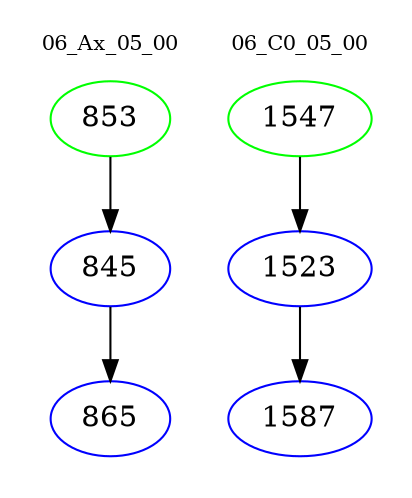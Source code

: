 digraph{
subgraph cluster_0 {
color = white
label = "06_Ax_05_00";
fontsize=10;
T0_853 [label="853", color="green"]
T0_853 -> T0_845 [color="black"]
T0_845 [label="845", color="blue"]
T0_845 -> T0_865 [color="black"]
T0_865 [label="865", color="blue"]
}
subgraph cluster_1 {
color = white
label = "06_C0_05_00";
fontsize=10;
T1_1547 [label="1547", color="green"]
T1_1547 -> T1_1523 [color="black"]
T1_1523 [label="1523", color="blue"]
T1_1523 -> T1_1587 [color="black"]
T1_1587 [label="1587", color="blue"]
}
}
